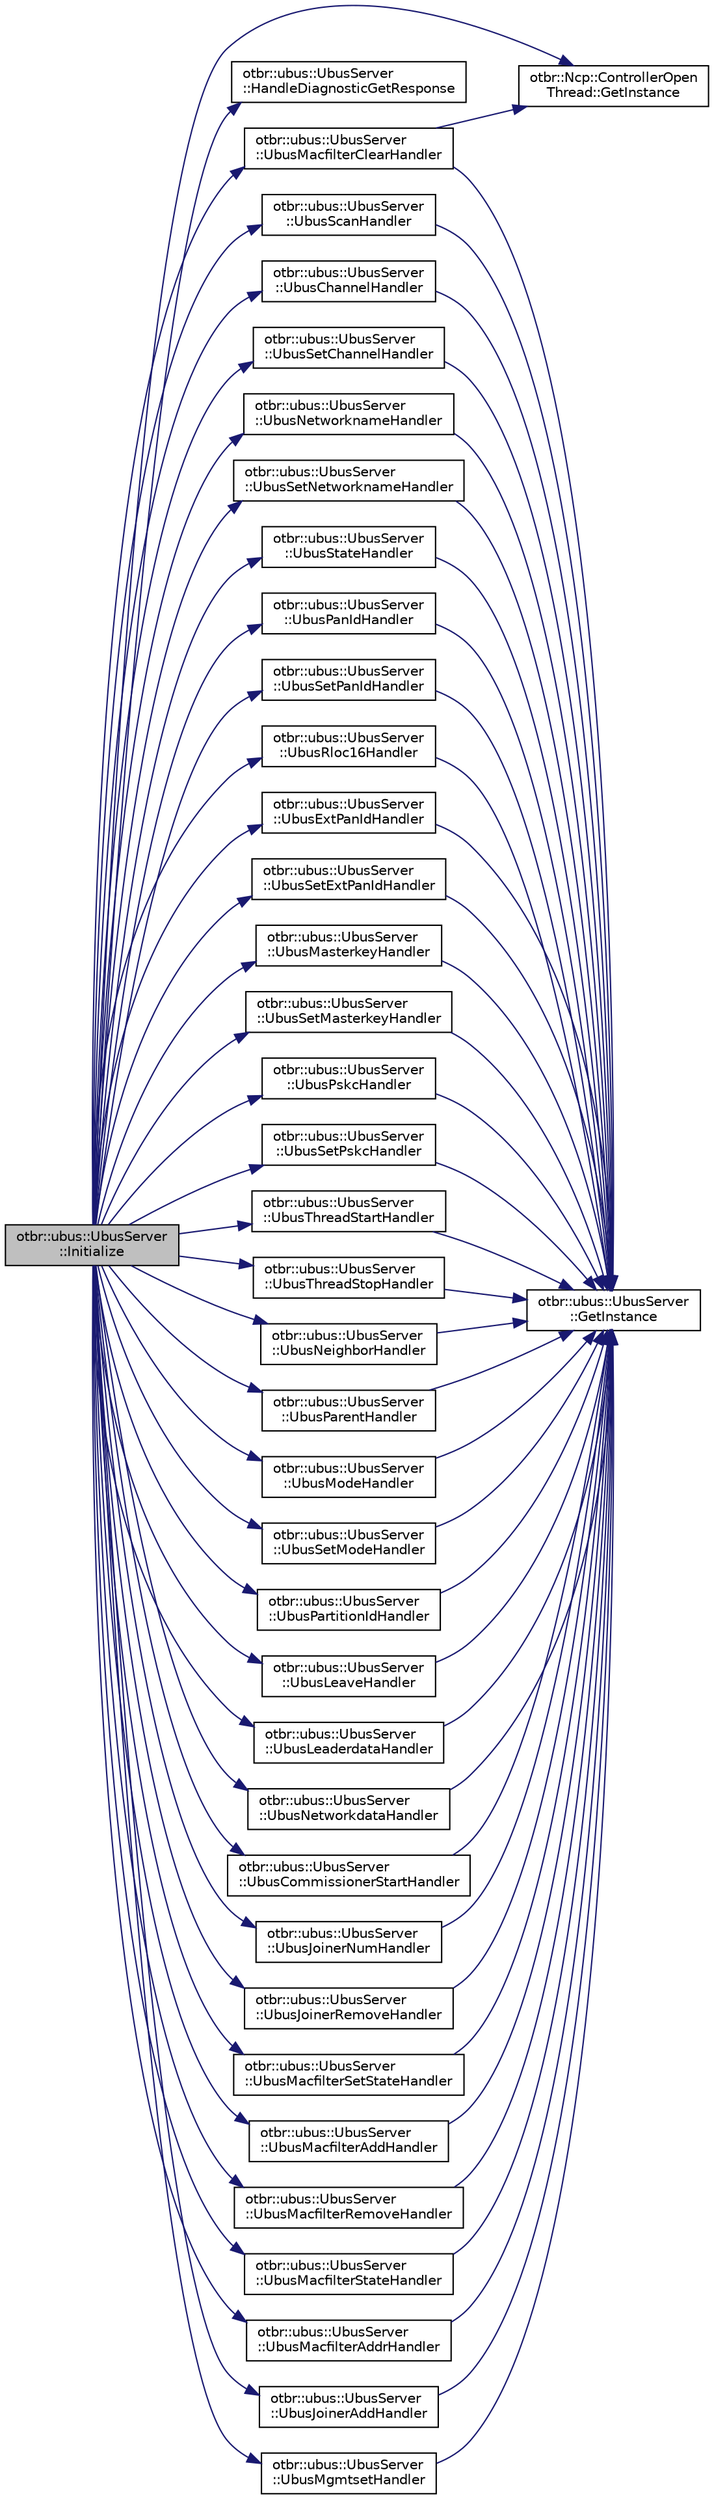 digraph "otbr::ubus::UbusServer::Initialize"
{
  edge [fontname="Helvetica",fontsize="10",labelfontname="Helvetica",labelfontsize="10"];
  node [fontname="Helvetica",fontsize="10",shape=record];
  rankdir="LR";
  Node49 [label="otbr::ubus::UbusServer\l::Initialize",height=0.2,width=0.4,color="black", fillcolor="grey75", style="filled", fontcolor="black"];
  Node49 -> Node50 [color="midnightblue",fontsize="10",style="solid",fontname="Helvetica"];
  Node50 [label="otbr::Ncp::ControllerOpen\lThread::GetInstance",height=0.2,width=0.4,color="black", fillcolor="white", style="filled",URL="$db/d17/classotbr_1_1Ncp_1_1ControllerOpenThread.html#a2047cded3e4273a4d1209dc5e1ac5f61",tooltip="This method get mInstance pointer. "];
  Node49 -> Node51 [color="midnightblue",fontsize="10",style="solid",fontname="Helvetica"];
  Node51 [label="otbr::ubus::UbusServer\l::HandleDiagnosticGetResponse",height=0.2,width=0.4,color="black", fillcolor="white", style="filled",URL="$d9/dea/classotbr_1_1ubus_1_1UbusServer.html#a871533f05677c26f28d7e41dc5bdeb9b",tooltip="This method handle initial diagnostic get response. "];
  Node49 -> Node52 [color="midnightblue",fontsize="10",style="solid",fontname="Helvetica"];
  Node52 [label="otbr::ubus::UbusServer\l::UbusScanHandler",height=0.2,width=0.4,color="black", fillcolor="white", style="filled",URL="$d9/dea/classotbr_1_1ubus_1_1UbusServer.html#a3738565dd7372ef3e4b6279ec701e23a",tooltip="This method handle ubus scan function request. "];
  Node52 -> Node53 [color="midnightblue",fontsize="10",style="solid",fontname="Helvetica"];
  Node53 [label="otbr::ubus::UbusServer\l::GetInstance",height=0.2,width=0.4,color="black", fillcolor="white", style="filled",URL="$d9/dea/classotbr_1_1ubus_1_1UbusServer.html#a869e5a269f8df9231e60b8b23de90362",tooltip="This method return the instance of the global UbusServer. "];
  Node49 -> Node54 [color="midnightblue",fontsize="10",style="solid",fontname="Helvetica"];
  Node54 [label="otbr::ubus::UbusServer\l::UbusChannelHandler",height=0.2,width=0.4,color="black", fillcolor="white", style="filled",URL="$d9/dea/classotbr_1_1ubus_1_1UbusServer.html#af163bac97b04e3362ff210cb71902343",tooltip="This method handle ubus get channel function request. "];
  Node54 -> Node53 [color="midnightblue",fontsize="10",style="solid",fontname="Helvetica"];
  Node49 -> Node55 [color="midnightblue",fontsize="10",style="solid",fontname="Helvetica"];
  Node55 [label="otbr::ubus::UbusServer\l::UbusSetChannelHandler",height=0.2,width=0.4,color="black", fillcolor="white", style="filled",URL="$d9/dea/classotbr_1_1ubus_1_1UbusServer.html#aafb459fdd8694707b3be4e22a318998a",tooltip="This method handle ubus set channel function request. "];
  Node55 -> Node53 [color="midnightblue",fontsize="10",style="solid",fontname="Helvetica"];
  Node49 -> Node56 [color="midnightblue",fontsize="10",style="solid",fontname="Helvetica"];
  Node56 [label="otbr::ubus::UbusServer\l::UbusNetworknameHandler",height=0.2,width=0.4,color="black", fillcolor="white", style="filled",URL="$d9/dea/classotbr_1_1ubus_1_1UbusServer.html#a9f5d7bac17e567d3dc344c918d6bff18",tooltip="This method handle ubus get networkname function request. "];
  Node56 -> Node53 [color="midnightblue",fontsize="10",style="solid",fontname="Helvetica"];
  Node49 -> Node57 [color="midnightblue",fontsize="10",style="solid",fontname="Helvetica"];
  Node57 [label="otbr::ubus::UbusServer\l::UbusSetNetworknameHandler",height=0.2,width=0.4,color="black", fillcolor="white", style="filled",URL="$d9/dea/classotbr_1_1ubus_1_1UbusServer.html#a1c3bc69107127a063fdb46095e3298ca",tooltip="This method handle ubus set networkname function request. "];
  Node57 -> Node53 [color="midnightblue",fontsize="10",style="solid",fontname="Helvetica"];
  Node49 -> Node58 [color="midnightblue",fontsize="10",style="solid",fontname="Helvetica"];
  Node58 [label="otbr::ubus::UbusServer\l::UbusStateHandler",height=0.2,width=0.4,color="black", fillcolor="white", style="filled",URL="$d9/dea/classotbr_1_1ubus_1_1UbusServer.html#aaae1976122b7a850a631f474ac50e228",tooltip="This method handle ubus get state function request. "];
  Node58 -> Node53 [color="midnightblue",fontsize="10",style="solid",fontname="Helvetica"];
  Node49 -> Node59 [color="midnightblue",fontsize="10",style="solid",fontname="Helvetica"];
  Node59 [label="otbr::ubus::UbusServer\l::UbusPanIdHandler",height=0.2,width=0.4,color="black", fillcolor="white", style="filled",URL="$d9/dea/classotbr_1_1ubus_1_1UbusServer.html#a543526faa15250e9521d9d42090c799b",tooltip="This method handle ubus get panid function request. "];
  Node59 -> Node53 [color="midnightblue",fontsize="10",style="solid",fontname="Helvetica"];
  Node49 -> Node60 [color="midnightblue",fontsize="10",style="solid",fontname="Helvetica"];
  Node60 [label="otbr::ubus::UbusServer\l::UbusSetPanIdHandler",height=0.2,width=0.4,color="black", fillcolor="white", style="filled",URL="$d9/dea/classotbr_1_1ubus_1_1UbusServer.html#a5a9d8c488027cc9afb1d5fd95dd4a9cc",tooltip="This method handle ubus set panid function request. "];
  Node60 -> Node53 [color="midnightblue",fontsize="10",style="solid",fontname="Helvetica"];
  Node49 -> Node61 [color="midnightblue",fontsize="10",style="solid",fontname="Helvetica"];
  Node61 [label="otbr::ubus::UbusServer\l::UbusRloc16Handler",height=0.2,width=0.4,color="black", fillcolor="white", style="filled",URL="$d9/dea/classotbr_1_1ubus_1_1UbusServer.html#a7a08c8e44aa030fae649b45745eaf96b",tooltip="This method handle ubus get rloc16 function request. "];
  Node61 -> Node53 [color="midnightblue",fontsize="10",style="solid",fontname="Helvetica"];
  Node49 -> Node62 [color="midnightblue",fontsize="10",style="solid",fontname="Helvetica"];
  Node62 [label="otbr::ubus::UbusServer\l::UbusExtPanIdHandler",height=0.2,width=0.4,color="black", fillcolor="white", style="filled",URL="$d9/dea/classotbr_1_1ubus_1_1UbusServer.html#a17468499cc962afa48d75e3ba4c47280",tooltip="This method handle ubus get extpanid function request. "];
  Node62 -> Node53 [color="midnightblue",fontsize="10",style="solid",fontname="Helvetica"];
  Node49 -> Node63 [color="midnightblue",fontsize="10",style="solid",fontname="Helvetica"];
  Node63 [label="otbr::ubus::UbusServer\l::UbusSetExtPanIdHandler",height=0.2,width=0.4,color="black", fillcolor="white", style="filled",URL="$d9/dea/classotbr_1_1ubus_1_1UbusServer.html#a1c440826db7b9b14c86dfa4430a68dd4",tooltip="This method handle ubus set extpanid function request. "];
  Node63 -> Node53 [color="midnightblue",fontsize="10",style="solid",fontname="Helvetica"];
  Node49 -> Node64 [color="midnightblue",fontsize="10",style="solid",fontname="Helvetica"];
  Node64 [label="otbr::ubus::UbusServer\l::UbusMasterkeyHandler",height=0.2,width=0.4,color="black", fillcolor="white", style="filled",URL="$d9/dea/classotbr_1_1ubus_1_1UbusServer.html#a6102b042f8be97d058372c802930526f",tooltip="This method handle ubus get masterkey function request. "];
  Node64 -> Node53 [color="midnightblue",fontsize="10",style="solid",fontname="Helvetica"];
  Node49 -> Node65 [color="midnightblue",fontsize="10",style="solid",fontname="Helvetica"];
  Node65 [label="otbr::ubus::UbusServer\l::UbusSetMasterkeyHandler",height=0.2,width=0.4,color="black", fillcolor="white", style="filled",URL="$d9/dea/classotbr_1_1ubus_1_1UbusServer.html#a464d964bcfb726c07f21c1e50104eb02",tooltip="This method handle ubus set masterkey function request. "];
  Node65 -> Node53 [color="midnightblue",fontsize="10",style="solid",fontname="Helvetica"];
  Node49 -> Node66 [color="midnightblue",fontsize="10",style="solid",fontname="Helvetica"];
  Node66 [label="otbr::ubus::UbusServer\l::UbusPskcHandler",height=0.2,width=0.4,color="black", fillcolor="white", style="filled",URL="$d9/dea/classotbr_1_1ubus_1_1UbusServer.html#a91ab183bddec56d954d1035cdbc25ac8",tooltip="This method handle ubus get pskc function request. "];
  Node66 -> Node53 [color="midnightblue",fontsize="10",style="solid",fontname="Helvetica"];
  Node49 -> Node67 [color="midnightblue",fontsize="10",style="solid",fontname="Helvetica"];
  Node67 [label="otbr::ubus::UbusServer\l::UbusSetPskcHandler",height=0.2,width=0.4,color="black", fillcolor="white", style="filled",URL="$d9/dea/classotbr_1_1ubus_1_1UbusServer.html#aa92ab821547510668be173daaadc93fa",tooltip="This method handle ubus set pskc function request. "];
  Node67 -> Node53 [color="midnightblue",fontsize="10",style="solid",fontname="Helvetica"];
  Node49 -> Node68 [color="midnightblue",fontsize="10",style="solid",fontname="Helvetica"];
  Node68 [label="otbr::ubus::UbusServer\l::UbusThreadStartHandler",height=0.2,width=0.4,color="black", fillcolor="white", style="filled",URL="$d9/dea/classotbr_1_1ubus_1_1UbusServer.html#aa971d8d07fba02e23dd50456d3bd60ff",tooltip="This method handle ubus start thread function request. "];
  Node68 -> Node53 [color="midnightblue",fontsize="10",style="solid",fontname="Helvetica"];
  Node49 -> Node69 [color="midnightblue",fontsize="10",style="solid",fontname="Helvetica"];
  Node69 [label="otbr::ubus::UbusServer\l::UbusThreadStopHandler",height=0.2,width=0.4,color="black", fillcolor="white", style="filled",URL="$d9/dea/classotbr_1_1ubus_1_1UbusServer.html#a9f084068f42c8dad60e796accf789955",tooltip="This method handle ubus stop thread function request. "];
  Node69 -> Node53 [color="midnightblue",fontsize="10",style="solid",fontname="Helvetica"];
  Node49 -> Node70 [color="midnightblue",fontsize="10",style="solid",fontname="Helvetica"];
  Node70 [label="otbr::ubus::UbusServer\l::UbusNeighborHandler",height=0.2,width=0.4,color="black", fillcolor="white", style="filled",URL="$d9/dea/classotbr_1_1ubus_1_1UbusServer.html#ae5504851b2ab9f5264e81eed4eeca69c",tooltip="This method handle ubus get neighbor function request. "];
  Node70 -> Node53 [color="midnightblue",fontsize="10",style="solid",fontname="Helvetica"];
  Node49 -> Node71 [color="midnightblue",fontsize="10",style="solid",fontname="Helvetica"];
  Node71 [label="otbr::ubus::UbusServer\l::UbusParentHandler",height=0.2,width=0.4,color="black", fillcolor="white", style="filled",URL="$d9/dea/classotbr_1_1ubus_1_1UbusServer.html#a5f563f4ceb7cfec05c8882fe9b4838e4",tooltip="This method handle ubus get parent function request. "];
  Node71 -> Node53 [color="midnightblue",fontsize="10",style="solid",fontname="Helvetica"];
  Node49 -> Node72 [color="midnightblue",fontsize="10",style="solid",fontname="Helvetica"];
  Node72 [label="otbr::ubus::UbusServer\l::UbusModeHandler",height=0.2,width=0.4,color="black", fillcolor="white", style="filled",URL="$d9/dea/classotbr_1_1ubus_1_1UbusServer.html#a090fc4acd8795dc5fcd05e851fcf9133",tooltip="This method handle ubus get mode function request. "];
  Node72 -> Node53 [color="midnightblue",fontsize="10",style="solid",fontname="Helvetica"];
  Node49 -> Node73 [color="midnightblue",fontsize="10",style="solid",fontname="Helvetica"];
  Node73 [label="otbr::ubus::UbusServer\l::UbusSetModeHandler",height=0.2,width=0.4,color="black", fillcolor="white", style="filled",URL="$d9/dea/classotbr_1_1ubus_1_1UbusServer.html#a9c6637e4495f363862773b597c6fe028",tooltip="This method handle ubus set mode function request. "];
  Node73 -> Node53 [color="midnightblue",fontsize="10",style="solid",fontname="Helvetica"];
  Node49 -> Node74 [color="midnightblue",fontsize="10",style="solid",fontname="Helvetica"];
  Node74 [label="otbr::ubus::UbusServer\l::UbusPartitionIdHandler",height=0.2,width=0.4,color="black", fillcolor="white", style="filled",URL="$d9/dea/classotbr_1_1ubus_1_1UbusServer.html#a87333c9d665da955ca05fdb94aedf7a4",tooltip="This method handle ubus get partitionid function request. "];
  Node74 -> Node53 [color="midnightblue",fontsize="10",style="solid",fontname="Helvetica"];
  Node49 -> Node75 [color="midnightblue",fontsize="10",style="solid",fontname="Helvetica"];
  Node75 [label="otbr::ubus::UbusServer\l::UbusLeaveHandler",height=0.2,width=0.4,color="black", fillcolor="white", style="filled",URL="$d9/dea/classotbr_1_1ubus_1_1UbusServer.html#a012f0531ae70f77115b9628b698f4773",tooltip="This method handle ubus leave function request. "];
  Node75 -> Node53 [color="midnightblue",fontsize="10",style="solid",fontname="Helvetica"];
  Node49 -> Node76 [color="midnightblue",fontsize="10",style="solid",fontname="Helvetica"];
  Node76 [label="otbr::ubus::UbusServer\l::UbusLeaderdataHandler",height=0.2,width=0.4,color="black", fillcolor="white", style="filled",URL="$d9/dea/classotbr_1_1ubus_1_1UbusServer.html#a8cfd4e9c57574b822d78343bda446616",tooltip="This method handle ubus get leaderdata function request. "];
  Node76 -> Node53 [color="midnightblue",fontsize="10",style="solid",fontname="Helvetica"];
  Node49 -> Node77 [color="midnightblue",fontsize="10",style="solid",fontname="Helvetica"];
  Node77 [label="otbr::ubus::UbusServer\l::UbusNetworkdataHandler",height=0.2,width=0.4,color="black", fillcolor="white", style="filled",URL="$d9/dea/classotbr_1_1ubus_1_1UbusServer.html#a6953587428b09c84eaadf2338ea12121",tooltip="This method handle ubus get networkdata function request. "];
  Node77 -> Node53 [color="midnightblue",fontsize="10",style="solid",fontname="Helvetica"];
  Node49 -> Node78 [color="midnightblue",fontsize="10",style="solid",fontname="Helvetica"];
  Node78 [label="otbr::ubus::UbusServer\l::UbusCommissionerStartHandler",height=0.2,width=0.4,color="black", fillcolor="white", style="filled",URL="$d9/dea/classotbr_1_1ubus_1_1UbusServer.html#a551845e7fbea68b76806ab2830560f58",tooltip="This method handle ubus start commissioner function request. "];
  Node78 -> Node53 [color="midnightblue",fontsize="10",style="solid",fontname="Helvetica"];
  Node49 -> Node79 [color="midnightblue",fontsize="10",style="solid",fontname="Helvetica"];
  Node79 [label="otbr::ubus::UbusServer\l::UbusJoinerNumHandler",height=0.2,width=0.4,color="black", fillcolor="white", style="filled",URL="$d9/dea/classotbr_1_1ubus_1_1UbusServer.html#a9f5a8abab653d62a329762a436a35895",tooltip="This method handle ubus get joiner information function request. "];
  Node79 -> Node53 [color="midnightblue",fontsize="10",style="solid",fontname="Helvetica"];
  Node49 -> Node80 [color="midnightblue",fontsize="10",style="solid",fontname="Helvetica"];
  Node80 [label="otbr::ubus::UbusServer\l::UbusJoinerRemoveHandler",height=0.2,width=0.4,color="black", fillcolor="white", style="filled",URL="$d9/dea/classotbr_1_1ubus_1_1UbusServer.html#acac12cb55ba70817de7572ac83b7d9d5",tooltip="This method handle ubus remove joiner function request. "];
  Node80 -> Node53 [color="midnightblue",fontsize="10",style="solid",fontname="Helvetica"];
  Node49 -> Node81 [color="midnightblue",fontsize="10",style="solid",fontname="Helvetica"];
  Node81 [label="otbr::ubus::UbusServer\l::UbusMacfilterSetStateHandler",height=0.2,width=0.4,color="black", fillcolor="white", style="filled",URL="$d9/dea/classotbr_1_1ubus_1_1UbusServer.html#a180b50903421c73d9bf98973b1394237",tooltip="This method handle ubus set state function request. "];
  Node81 -> Node53 [color="midnightblue",fontsize="10",style="solid",fontname="Helvetica"];
  Node49 -> Node82 [color="midnightblue",fontsize="10",style="solid",fontname="Helvetica"];
  Node82 [label="otbr::ubus::UbusServer\l::UbusMacfilterAddHandler",height=0.2,width=0.4,color="black", fillcolor="white", style="filled",URL="$d9/dea/classotbr_1_1ubus_1_1UbusServer.html#aaf8e0132656b19cef8dbe0171bed2d91",tooltip="This method handle ubus macfilter address add function request. "];
  Node82 -> Node53 [color="midnightblue",fontsize="10",style="solid",fontname="Helvetica"];
  Node49 -> Node83 [color="midnightblue",fontsize="10",style="solid",fontname="Helvetica"];
  Node83 [label="otbr::ubus::UbusServer\l::UbusMacfilterRemoveHandler",height=0.2,width=0.4,color="black", fillcolor="white", style="filled",URL="$d9/dea/classotbr_1_1ubus_1_1UbusServer.html#a3c8fb6918859224aadda63e5b2ab6bbf",tooltip="This method handle ubus macfilter address remove function request. "];
  Node83 -> Node53 [color="midnightblue",fontsize="10",style="solid",fontname="Helvetica"];
  Node49 -> Node84 [color="midnightblue",fontsize="10",style="solid",fontname="Helvetica"];
  Node84 [label="otbr::ubus::UbusServer\l::UbusMacfilterClearHandler",height=0.2,width=0.4,color="black", fillcolor="white", style="filled",URL="$d9/dea/classotbr_1_1ubus_1_1UbusServer.html#ae7b18a1d18a7f2a28e00dab301254a11",tooltip="This method handle ubus macfilter address clear function request. "];
  Node84 -> Node53 [color="midnightblue",fontsize="10",style="solid",fontname="Helvetica"];
  Node84 -> Node50 [color="midnightblue",fontsize="10",style="solid",fontname="Helvetica"];
  Node49 -> Node85 [color="midnightblue",fontsize="10",style="solid",fontname="Helvetica"];
  Node85 [label="otbr::ubus::UbusServer\l::UbusMacfilterStateHandler",height=0.2,width=0.4,color="black", fillcolor="white", style="filled",URL="$d9/dea/classotbr_1_1ubus_1_1UbusServer.html#a29f6208761d9ea093a52e345d465da61",tooltip="This method handle ubus get macfilter state function request. "];
  Node85 -> Node53 [color="midnightblue",fontsize="10",style="solid",fontname="Helvetica"];
  Node49 -> Node86 [color="midnightblue",fontsize="10",style="solid",fontname="Helvetica"];
  Node86 [label="otbr::ubus::UbusServer\l::UbusMacfilterAddrHandler",height=0.2,width=0.4,color="black", fillcolor="white", style="filled",URL="$d9/dea/classotbr_1_1ubus_1_1UbusServer.html#acc6ae4161f7e65e713150fb57e90cab8",tooltip="This method handle ubus get macfilter address function request. "];
  Node86 -> Node53 [color="midnightblue",fontsize="10",style="solid",fontname="Helvetica"];
  Node49 -> Node87 [color="midnightblue",fontsize="10",style="solid",fontname="Helvetica"];
  Node87 [label="otbr::ubus::UbusServer\l::UbusJoinerAddHandler",height=0.2,width=0.4,color="black", fillcolor="white", style="filled",URL="$d9/dea/classotbr_1_1ubus_1_1UbusServer.html#a20d7f42359b7a815ac1b51e3d16ae4ce",tooltip="This method handle ubus add joiner function request. "];
  Node87 -> Node53 [color="midnightblue",fontsize="10",style="solid",fontname="Helvetica"];
  Node49 -> Node88 [color="midnightblue",fontsize="10",style="solid",fontname="Helvetica"];
  Node88 [label="otbr::ubus::UbusServer\l::UbusMgmtsetHandler",height=0.2,width=0.4,color="black", fillcolor="white", style="filled",URL="$d9/dea/classotbr_1_1ubus_1_1UbusServer.html#a43b0ace01c987460ecadc1602a5278a6",tooltip="This method handle ubus mgmtset function request. "];
  Node88 -> Node53 [color="midnightblue",fontsize="10",style="solid",fontname="Helvetica"];
}
